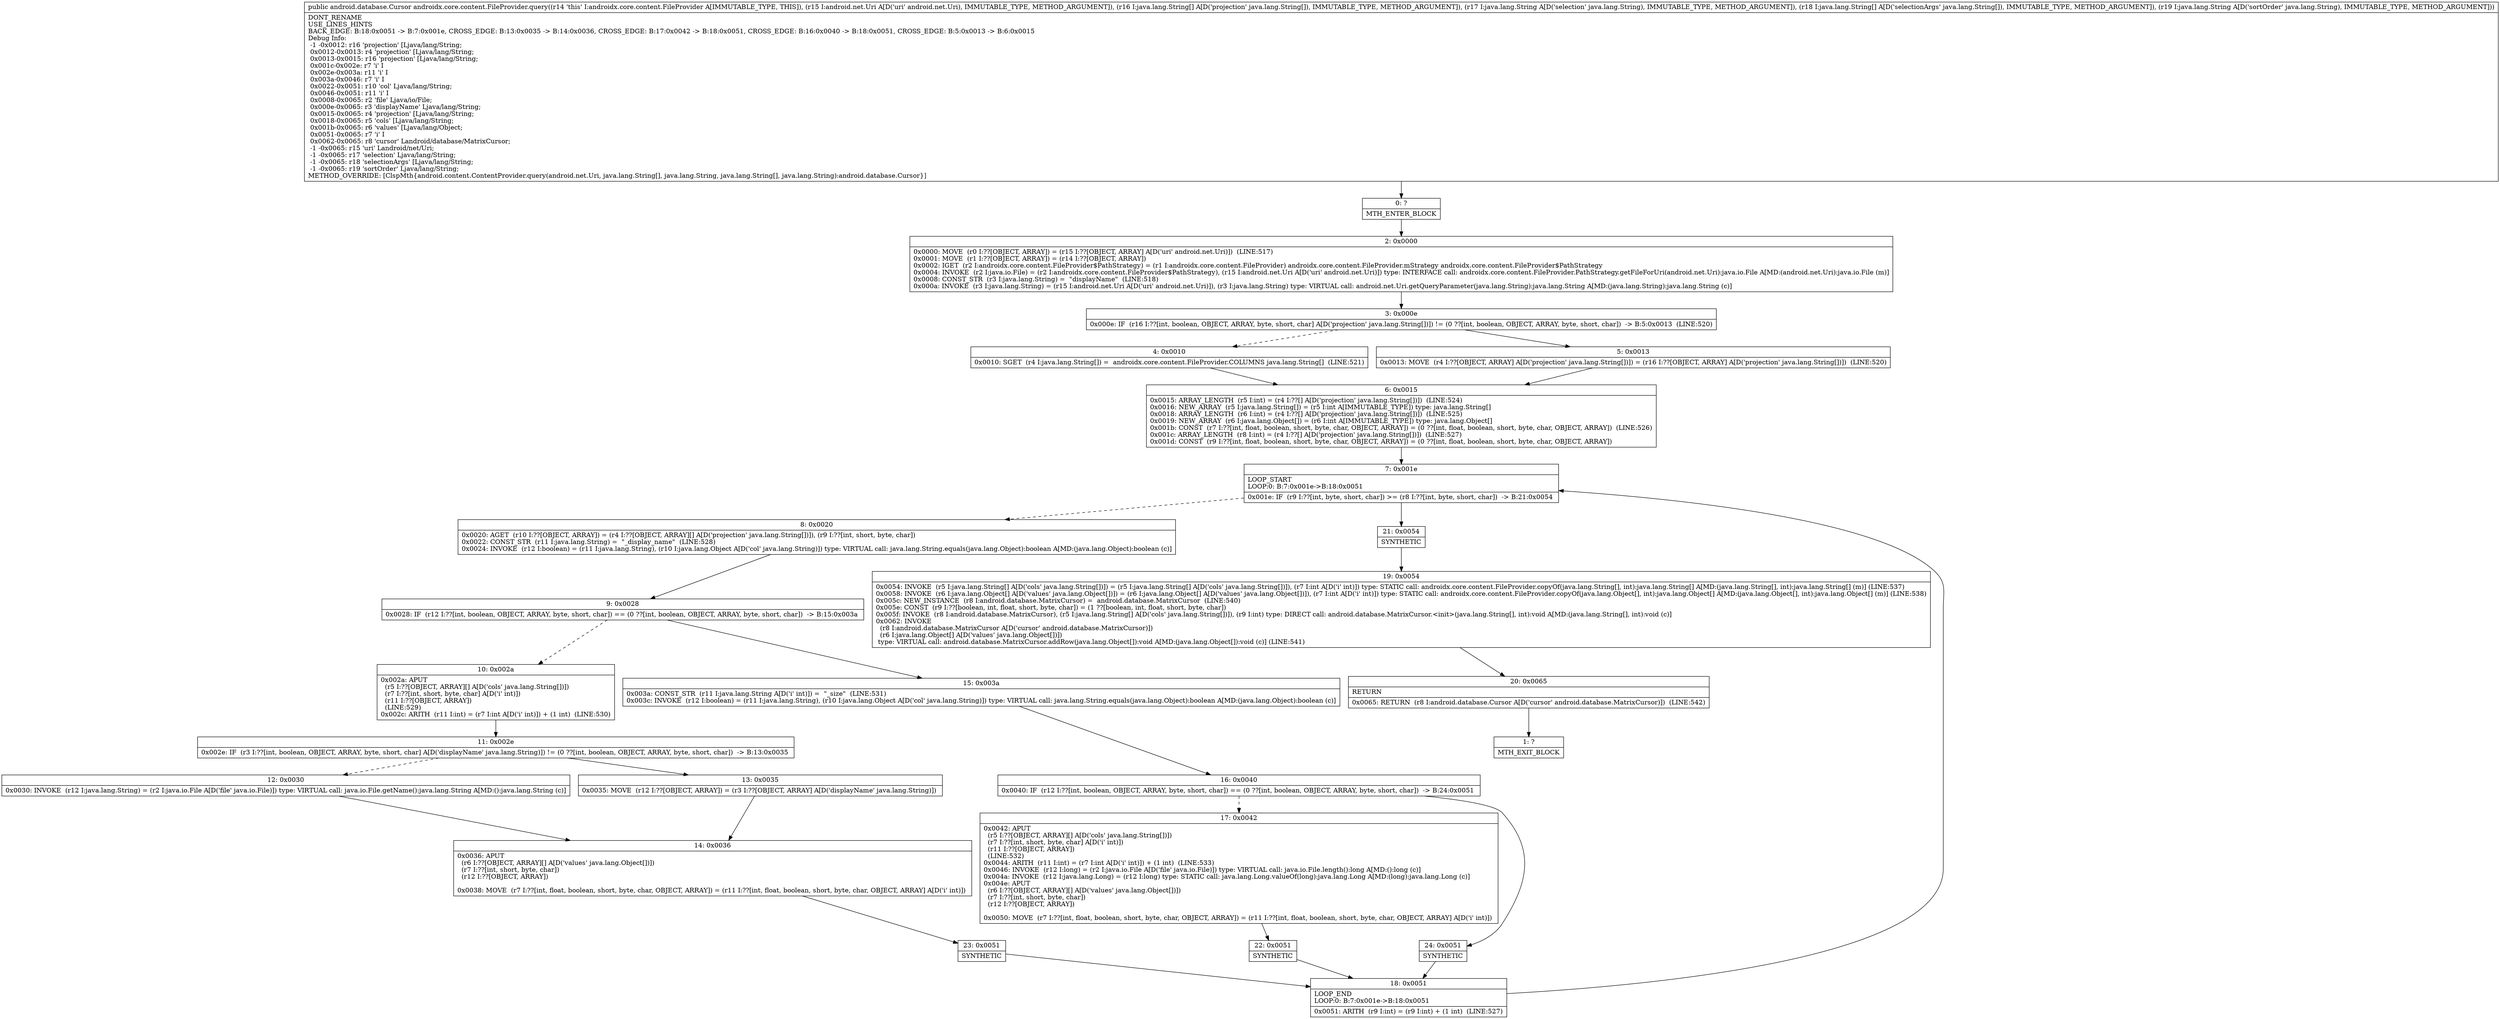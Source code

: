 digraph "CFG forandroidx.core.content.FileProvider.query(Landroid\/net\/Uri;[Ljava\/lang\/String;Ljava\/lang\/String;[Ljava\/lang\/String;Ljava\/lang\/String;)Landroid\/database\/Cursor;" {
Node_0 [shape=record,label="{0\:\ ?|MTH_ENTER_BLOCK\l}"];
Node_2 [shape=record,label="{2\:\ 0x0000|0x0000: MOVE  (r0 I:??[OBJECT, ARRAY]) = (r15 I:??[OBJECT, ARRAY] A[D('uri' android.net.Uri)])  (LINE:517)\l0x0001: MOVE  (r1 I:??[OBJECT, ARRAY]) = (r14 I:??[OBJECT, ARRAY]) \l0x0002: IGET  (r2 I:androidx.core.content.FileProvider$PathStrategy) = (r1 I:androidx.core.content.FileProvider) androidx.core.content.FileProvider.mStrategy androidx.core.content.FileProvider$PathStrategy \l0x0004: INVOKE  (r2 I:java.io.File) = (r2 I:androidx.core.content.FileProvider$PathStrategy), (r15 I:android.net.Uri A[D('uri' android.net.Uri)]) type: INTERFACE call: androidx.core.content.FileProvider.PathStrategy.getFileForUri(android.net.Uri):java.io.File A[MD:(android.net.Uri):java.io.File (m)]\l0x0008: CONST_STR  (r3 I:java.lang.String) =  \"displayName\"  (LINE:518)\l0x000a: INVOKE  (r3 I:java.lang.String) = (r15 I:android.net.Uri A[D('uri' android.net.Uri)]), (r3 I:java.lang.String) type: VIRTUAL call: android.net.Uri.getQueryParameter(java.lang.String):java.lang.String A[MD:(java.lang.String):java.lang.String (c)]\l}"];
Node_3 [shape=record,label="{3\:\ 0x000e|0x000e: IF  (r16 I:??[int, boolean, OBJECT, ARRAY, byte, short, char] A[D('projection' java.lang.String[])]) != (0 ??[int, boolean, OBJECT, ARRAY, byte, short, char])  \-\> B:5:0x0013  (LINE:520)\l}"];
Node_4 [shape=record,label="{4\:\ 0x0010|0x0010: SGET  (r4 I:java.lang.String[]) =  androidx.core.content.FileProvider.COLUMNS java.lang.String[]  (LINE:521)\l}"];
Node_6 [shape=record,label="{6\:\ 0x0015|0x0015: ARRAY_LENGTH  (r5 I:int) = (r4 I:??[] A[D('projection' java.lang.String[])])  (LINE:524)\l0x0016: NEW_ARRAY  (r5 I:java.lang.String[]) = (r5 I:int A[IMMUTABLE_TYPE]) type: java.lang.String[] \l0x0018: ARRAY_LENGTH  (r6 I:int) = (r4 I:??[] A[D('projection' java.lang.String[])])  (LINE:525)\l0x0019: NEW_ARRAY  (r6 I:java.lang.Object[]) = (r6 I:int A[IMMUTABLE_TYPE]) type: java.lang.Object[] \l0x001b: CONST  (r7 I:??[int, float, boolean, short, byte, char, OBJECT, ARRAY]) = (0 ??[int, float, boolean, short, byte, char, OBJECT, ARRAY])  (LINE:526)\l0x001c: ARRAY_LENGTH  (r8 I:int) = (r4 I:??[] A[D('projection' java.lang.String[])])  (LINE:527)\l0x001d: CONST  (r9 I:??[int, float, boolean, short, byte, char, OBJECT, ARRAY]) = (0 ??[int, float, boolean, short, byte, char, OBJECT, ARRAY]) \l}"];
Node_7 [shape=record,label="{7\:\ 0x001e|LOOP_START\lLOOP:0: B:7:0x001e\-\>B:18:0x0051\l|0x001e: IF  (r9 I:??[int, byte, short, char]) \>= (r8 I:??[int, byte, short, char])  \-\> B:21:0x0054 \l}"];
Node_8 [shape=record,label="{8\:\ 0x0020|0x0020: AGET  (r10 I:??[OBJECT, ARRAY]) = (r4 I:??[OBJECT, ARRAY][] A[D('projection' java.lang.String[])]), (r9 I:??[int, short, byte, char]) \l0x0022: CONST_STR  (r11 I:java.lang.String) =  \"_display_name\"  (LINE:528)\l0x0024: INVOKE  (r12 I:boolean) = (r11 I:java.lang.String), (r10 I:java.lang.Object A[D('col' java.lang.String)]) type: VIRTUAL call: java.lang.String.equals(java.lang.Object):boolean A[MD:(java.lang.Object):boolean (c)]\l}"];
Node_9 [shape=record,label="{9\:\ 0x0028|0x0028: IF  (r12 I:??[int, boolean, OBJECT, ARRAY, byte, short, char]) == (0 ??[int, boolean, OBJECT, ARRAY, byte, short, char])  \-\> B:15:0x003a \l}"];
Node_10 [shape=record,label="{10\:\ 0x002a|0x002a: APUT  \l  (r5 I:??[OBJECT, ARRAY][] A[D('cols' java.lang.String[])])\l  (r7 I:??[int, short, byte, char] A[D('i' int)])\l  (r11 I:??[OBJECT, ARRAY])\l  (LINE:529)\l0x002c: ARITH  (r11 I:int) = (r7 I:int A[D('i' int)]) + (1 int)  (LINE:530)\l}"];
Node_11 [shape=record,label="{11\:\ 0x002e|0x002e: IF  (r3 I:??[int, boolean, OBJECT, ARRAY, byte, short, char] A[D('displayName' java.lang.String)]) != (0 ??[int, boolean, OBJECT, ARRAY, byte, short, char])  \-\> B:13:0x0035 \l}"];
Node_12 [shape=record,label="{12\:\ 0x0030|0x0030: INVOKE  (r12 I:java.lang.String) = (r2 I:java.io.File A[D('file' java.io.File)]) type: VIRTUAL call: java.io.File.getName():java.lang.String A[MD:():java.lang.String (c)]\l}"];
Node_14 [shape=record,label="{14\:\ 0x0036|0x0036: APUT  \l  (r6 I:??[OBJECT, ARRAY][] A[D('values' java.lang.Object[])])\l  (r7 I:??[int, short, byte, char])\l  (r12 I:??[OBJECT, ARRAY])\l \l0x0038: MOVE  (r7 I:??[int, float, boolean, short, byte, char, OBJECT, ARRAY]) = (r11 I:??[int, float, boolean, short, byte, char, OBJECT, ARRAY] A[D('i' int)]) \l}"];
Node_23 [shape=record,label="{23\:\ 0x0051|SYNTHETIC\l}"];
Node_18 [shape=record,label="{18\:\ 0x0051|LOOP_END\lLOOP:0: B:7:0x001e\-\>B:18:0x0051\l|0x0051: ARITH  (r9 I:int) = (r9 I:int) + (1 int)  (LINE:527)\l}"];
Node_13 [shape=record,label="{13\:\ 0x0035|0x0035: MOVE  (r12 I:??[OBJECT, ARRAY]) = (r3 I:??[OBJECT, ARRAY] A[D('displayName' java.lang.String)]) \l}"];
Node_15 [shape=record,label="{15\:\ 0x003a|0x003a: CONST_STR  (r11 I:java.lang.String A[D('i' int)]) =  \"_size\"  (LINE:531)\l0x003c: INVOKE  (r12 I:boolean) = (r11 I:java.lang.String), (r10 I:java.lang.Object A[D('col' java.lang.String)]) type: VIRTUAL call: java.lang.String.equals(java.lang.Object):boolean A[MD:(java.lang.Object):boolean (c)]\l}"];
Node_16 [shape=record,label="{16\:\ 0x0040|0x0040: IF  (r12 I:??[int, boolean, OBJECT, ARRAY, byte, short, char]) == (0 ??[int, boolean, OBJECT, ARRAY, byte, short, char])  \-\> B:24:0x0051 \l}"];
Node_17 [shape=record,label="{17\:\ 0x0042|0x0042: APUT  \l  (r5 I:??[OBJECT, ARRAY][] A[D('cols' java.lang.String[])])\l  (r7 I:??[int, short, byte, char] A[D('i' int)])\l  (r11 I:??[OBJECT, ARRAY])\l  (LINE:532)\l0x0044: ARITH  (r11 I:int) = (r7 I:int A[D('i' int)]) + (1 int)  (LINE:533)\l0x0046: INVOKE  (r12 I:long) = (r2 I:java.io.File A[D('file' java.io.File)]) type: VIRTUAL call: java.io.File.length():long A[MD:():long (c)]\l0x004a: INVOKE  (r12 I:java.lang.Long) = (r12 I:long) type: STATIC call: java.lang.Long.valueOf(long):java.lang.Long A[MD:(long):java.lang.Long (c)]\l0x004e: APUT  \l  (r6 I:??[OBJECT, ARRAY][] A[D('values' java.lang.Object[])])\l  (r7 I:??[int, short, byte, char])\l  (r12 I:??[OBJECT, ARRAY])\l \l0x0050: MOVE  (r7 I:??[int, float, boolean, short, byte, char, OBJECT, ARRAY]) = (r11 I:??[int, float, boolean, short, byte, char, OBJECT, ARRAY] A[D('i' int)]) \l}"];
Node_22 [shape=record,label="{22\:\ 0x0051|SYNTHETIC\l}"];
Node_24 [shape=record,label="{24\:\ 0x0051|SYNTHETIC\l}"];
Node_21 [shape=record,label="{21\:\ 0x0054|SYNTHETIC\l}"];
Node_19 [shape=record,label="{19\:\ 0x0054|0x0054: INVOKE  (r5 I:java.lang.String[] A[D('cols' java.lang.String[])]) = (r5 I:java.lang.String[] A[D('cols' java.lang.String[])]), (r7 I:int A[D('i' int)]) type: STATIC call: androidx.core.content.FileProvider.copyOf(java.lang.String[], int):java.lang.String[] A[MD:(java.lang.String[], int):java.lang.String[] (m)] (LINE:537)\l0x0058: INVOKE  (r6 I:java.lang.Object[] A[D('values' java.lang.Object[])]) = (r6 I:java.lang.Object[] A[D('values' java.lang.Object[])]), (r7 I:int A[D('i' int)]) type: STATIC call: androidx.core.content.FileProvider.copyOf(java.lang.Object[], int):java.lang.Object[] A[MD:(java.lang.Object[], int):java.lang.Object[] (m)] (LINE:538)\l0x005c: NEW_INSTANCE  (r8 I:android.database.MatrixCursor) =  android.database.MatrixCursor  (LINE:540)\l0x005e: CONST  (r9 I:??[boolean, int, float, short, byte, char]) = (1 ??[boolean, int, float, short, byte, char]) \l0x005f: INVOKE  (r8 I:android.database.MatrixCursor), (r5 I:java.lang.String[] A[D('cols' java.lang.String[])]), (r9 I:int) type: DIRECT call: android.database.MatrixCursor.\<init\>(java.lang.String[], int):void A[MD:(java.lang.String[], int):void (c)]\l0x0062: INVOKE  \l  (r8 I:android.database.MatrixCursor A[D('cursor' android.database.MatrixCursor)])\l  (r6 I:java.lang.Object[] A[D('values' java.lang.Object[])])\l type: VIRTUAL call: android.database.MatrixCursor.addRow(java.lang.Object[]):void A[MD:(java.lang.Object[]):void (c)] (LINE:541)\l}"];
Node_20 [shape=record,label="{20\:\ 0x0065|RETURN\l|0x0065: RETURN  (r8 I:android.database.Cursor A[D('cursor' android.database.MatrixCursor)])  (LINE:542)\l}"];
Node_1 [shape=record,label="{1\:\ ?|MTH_EXIT_BLOCK\l}"];
Node_5 [shape=record,label="{5\:\ 0x0013|0x0013: MOVE  (r4 I:??[OBJECT, ARRAY] A[D('projection' java.lang.String[])]) = (r16 I:??[OBJECT, ARRAY] A[D('projection' java.lang.String[])])  (LINE:520)\l}"];
MethodNode[shape=record,label="{public android.database.Cursor androidx.core.content.FileProvider.query((r14 'this' I:androidx.core.content.FileProvider A[IMMUTABLE_TYPE, THIS]), (r15 I:android.net.Uri A[D('uri' android.net.Uri), IMMUTABLE_TYPE, METHOD_ARGUMENT]), (r16 I:java.lang.String[] A[D('projection' java.lang.String[]), IMMUTABLE_TYPE, METHOD_ARGUMENT]), (r17 I:java.lang.String A[D('selection' java.lang.String), IMMUTABLE_TYPE, METHOD_ARGUMENT]), (r18 I:java.lang.String[] A[D('selectionArgs' java.lang.String[]), IMMUTABLE_TYPE, METHOD_ARGUMENT]), (r19 I:java.lang.String A[D('sortOrder' java.lang.String), IMMUTABLE_TYPE, METHOD_ARGUMENT]))  | DONT_RENAME\lUSE_LINES_HINTS\lBACK_EDGE: B:18:0x0051 \-\> B:7:0x001e, CROSS_EDGE: B:13:0x0035 \-\> B:14:0x0036, CROSS_EDGE: B:17:0x0042 \-\> B:18:0x0051, CROSS_EDGE: B:16:0x0040 \-\> B:18:0x0051, CROSS_EDGE: B:5:0x0013 \-\> B:6:0x0015\lDebug Info:\l  \-1 \-0x0012: r16 'projection' [Ljava\/lang\/String;\l  0x0012\-0x0013: r4 'projection' [Ljava\/lang\/String;\l  0x0013\-0x0015: r16 'projection' [Ljava\/lang\/String;\l  0x001c\-0x002e: r7 'i' I\l  0x002e\-0x003a: r11 'i' I\l  0x003a\-0x0046: r7 'i' I\l  0x0022\-0x0051: r10 'col' Ljava\/lang\/String;\l  0x0046\-0x0051: r11 'i' I\l  0x0008\-0x0065: r2 'file' Ljava\/io\/File;\l  0x000e\-0x0065: r3 'displayName' Ljava\/lang\/String;\l  0x0015\-0x0065: r4 'projection' [Ljava\/lang\/String;\l  0x0018\-0x0065: r5 'cols' [Ljava\/lang\/String;\l  0x001b\-0x0065: r6 'values' [Ljava\/lang\/Object;\l  0x0051\-0x0065: r7 'i' I\l  0x0062\-0x0065: r8 'cursor' Landroid\/database\/MatrixCursor;\l  \-1 \-0x0065: r15 'uri' Landroid\/net\/Uri;\l  \-1 \-0x0065: r17 'selection' Ljava\/lang\/String;\l  \-1 \-0x0065: r18 'selectionArgs' [Ljava\/lang\/String;\l  \-1 \-0x0065: r19 'sortOrder' Ljava\/lang\/String;\lMETHOD_OVERRIDE: [ClspMth\{android.content.ContentProvider.query(android.net.Uri, java.lang.String[], java.lang.String, java.lang.String[], java.lang.String):android.database.Cursor\}]\l}"];
MethodNode -> Node_0;Node_0 -> Node_2;
Node_2 -> Node_3;
Node_3 -> Node_4[style=dashed];
Node_3 -> Node_5;
Node_4 -> Node_6;
Node_6 -> Node_7;
Node_7 -> Node_8[style=dashed];
Node_7 -> Node_21;
Node_8 -> Node_9;
Node_9 -> Node_10[style=dashed];
Node_9 -> Node_15;
Node_10 -> Node_11;
Node_11 -> Node_12[style=dashed];
Node_11 -> Node_13;
Node_12 -> Node_14;
Node_14 -> Node_23;
Node_23 -> Node_18;
Node_18 -> Node_7;
Node_13 -> Node_14;
Node_15 -> Node_16;
Node_16 -> Node_17[style=dashed];
Node_16 -> Node_24;
Node_17 -> Node_22;
Node_22 -> Node_18;
Node_24 -> Node_18;
Node_21 -> Node_19;
Node_19 -> Node_20;
Node_20 -> Node_1;
Node_5 -> Node_6;
}

